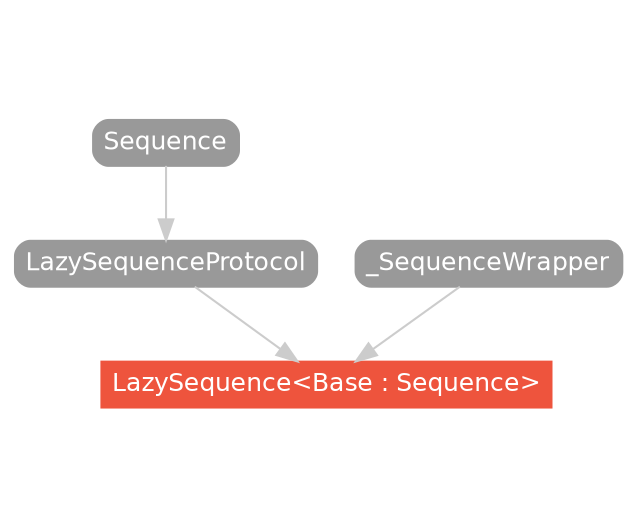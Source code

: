 strict digraph "LazySequence<Base : Sequence> - Type Hierarchy - SwiftDoc.org" {
    pad="0.1,0.8"
    node [shape=box, style="filled,rounded", color="#999999", fillcolor="#999999", fontcolor=white, fontname=Helvetica, fontnames="Helvetica,sansserif", fontsize=12, margin="0.07,0.05", height="0.3"]
    edge [color="#cccccc"]
    "LazySequence<Base : Sequence>" [URL="/type/LazySequence/", style="filled", fillcolor="#ee543d", color="#ee543d"]
    "LazySequenceProtocol" [URL="/protocol/LazySequenceProtocol/hierarchy/"]
    "Sequence" [URL="/protocol/Sequence/hierarchy/"]
    "_SequenceWrapper" [URL="/protocol/_SequenceWrapper/hierarchy/"]    "LazySequenceProtocol" -> "LazySequence<Base : Sequence>"
    "_SequenceWrapper" -> "LazySequence<Base : Sequence>"
    "Sequence" -> "LazySequenceProtocol"
    subgraph Types {
        rank = max; "LazySequence<Base : Sequence>";
    }
}